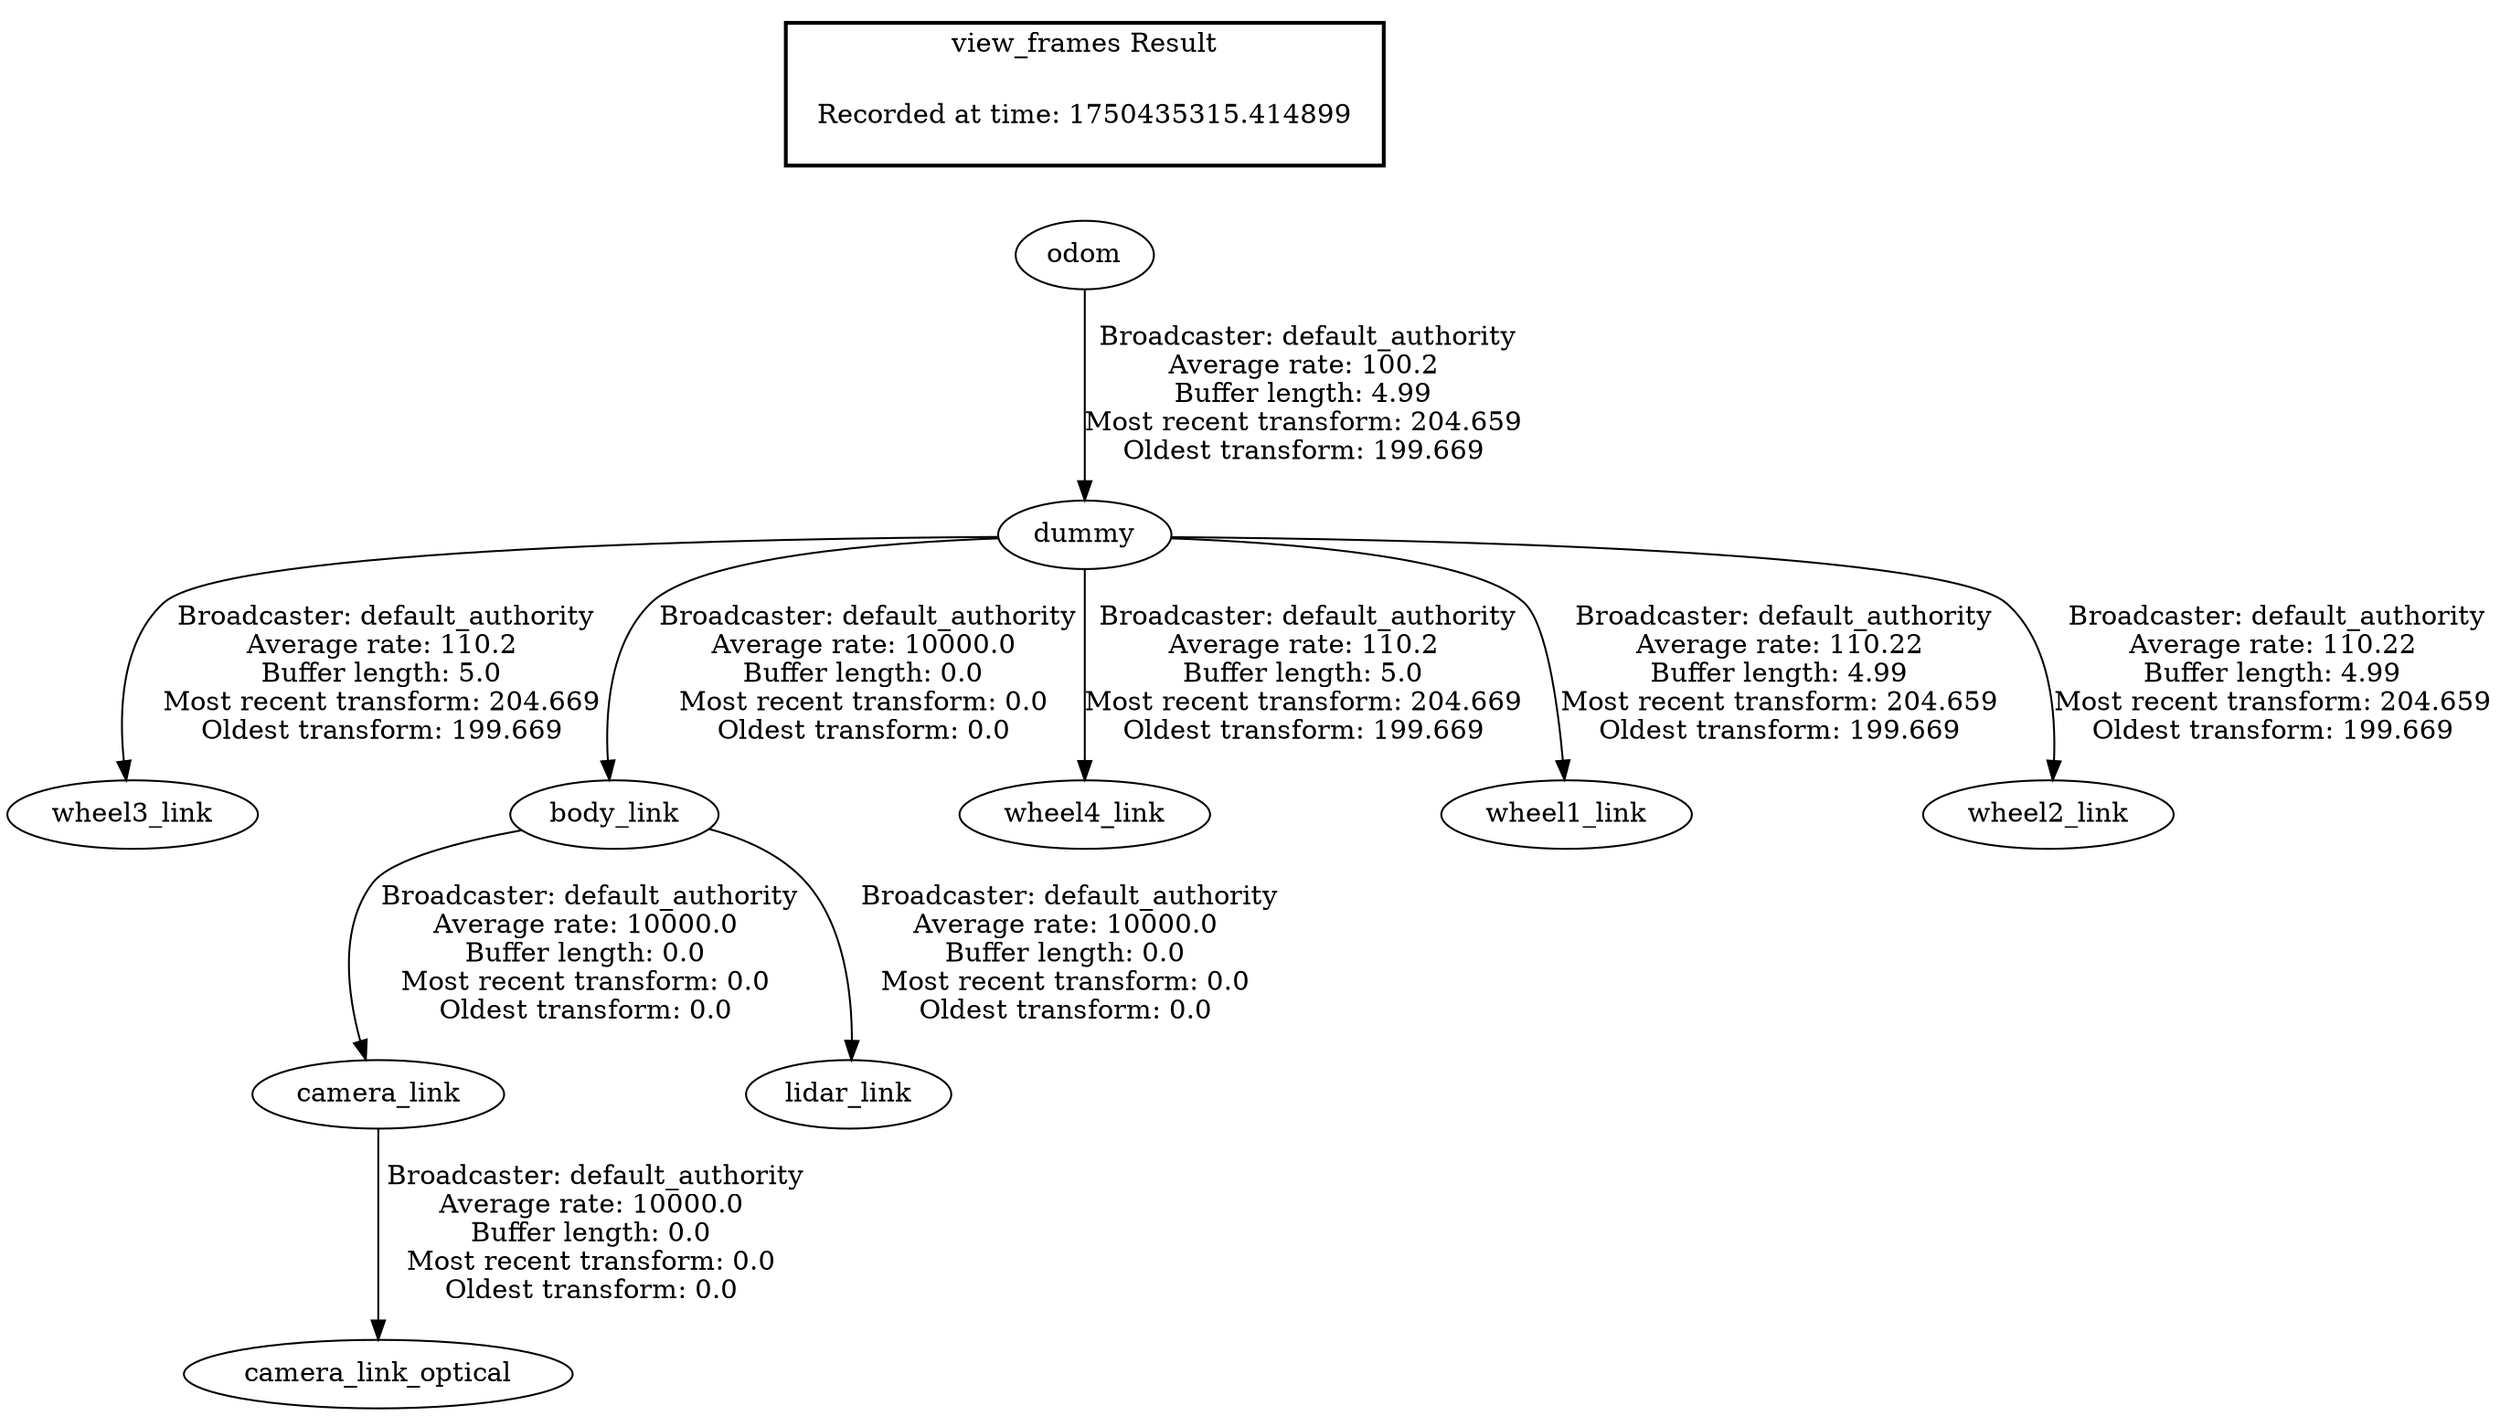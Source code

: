 digraph G {
"dummy" -> "wheel3_link"[label=" Broadcaster: default_authority\nAverage rate: 110.2\nBuffer length: 5.0\nMost recent transform: 204.669\nOldest transform: 199.669\n"];
"odom" -> "dummy"[label=" Broadcaster: default_authority\nAverage rate: 100.2\nBuffer length: 4.99\nMost recent transform: 204.659\nOldest transform: 199.669\n"];
"body_link" -> "camera_link"[label=" Broadcaster: default_authority\nAverage rate: 10000.0\nBuffer length: 0.0\nMost recent transform: 0.0\nOldest transform: 0.0\n"];
"dummy" -> "body_link"[label=" Broadcaster: default_authority\nAverage rate: 10000.0\nBuffer length: 0.0\nMost recent transform: 0.0\nOldest transform: 0.0\n"];
"camera_link" -> "camera_link_optical"[label=" Broadcaster: default_authority\nAverage rate: 10000.0\nBuffer length: 0.0\nMost recent transform: 0.0\nOldest transform: 0.0\n"];
"body_link" -> "lidar_link"[label=" Broadcaster: default_authority\nAverage rate: 10000.0\nBuffer length: 0.0\nMost recent transform: 0.0\nOldest transform: 0.0\n"];
"dummy" -> "wheel4_link"[label=" Broadcaster: default_authority\nAverage rate: 110.2\nBuffer length: 5.0\nMost recent transform: 204.669\nOldest transform: 199.669\n"];
"dummy" -> "wheel1_link"[label=" Broadcaster: default_authority\nAverage rate: 110.22\nBuffer length: 4.99\nMost recent transform: 204.659\nOldest transform: 199.669\n"];
"dummy" -> "wheel2_link"[label=" Broadcaster: default_authority\nAverage rate: 110.22\nBuffer length: 4.99\nMost recent transform: 204.659\nOldest transform: 199.669\n"];
edge [style=invis];
 subgraph cluster_legend { style=bold; color=black; label ="view_frames Result";
"Recorded at time: 1750435315.414899"[ shape=plaintext ] ;
}->"odom";
}